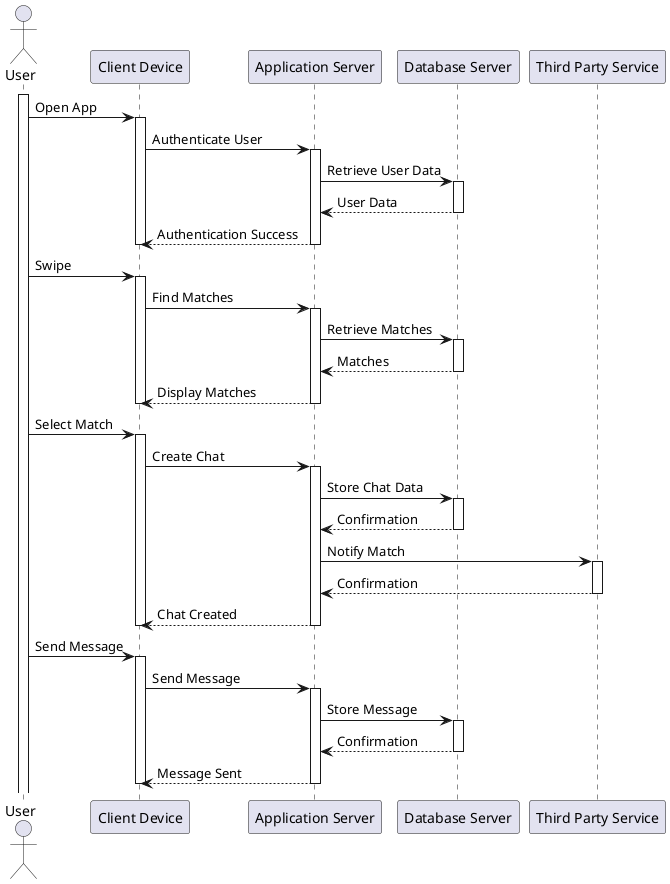 @startuml class_18

actor User
participant "Client Device" as Client
participant "Application Server" as Server
participant "Database Server" as Database
participant "Third Party Service" as ThirdParty

activate User
User -> Client: Open App
activate Client

Client -> Server: Authenticate User
activate Server
Server -> Database: Retrieve User Data
activate Database
Database --> Server: User Data
deactivate Database
Server --> Client: Authentication Success
deactivate Server
deactivate Client

User -> Client: Swipe
activate Client
Client -> Server: Find Matches
activate Server
Server -> Database: Retrieve Matches
activate Database
Database --> Server: Matches
deactivate Database
Server --> Client: Display Matches
deactivate Server
deactivate Client

User -> Client: Select Match
activate Client
Client -> Server: Create Chat
activate Server
Server -> Database: Store Chat Data
activate Database
Database --> Server: Confirmation
deactivate Database
Server -> ThirdParty: Notify Match
activate ThirdParty
ThirdParty --> Server: Confirmation
deactivate ThirdParty
Server --> Client: Chat Created
deactivate Server
deactivate Client

User -> Client: Send Message
activate Client
Client -> Server: Send Message
activate Server
Server -> Database: Store Message
activate Database
Database --> Server: Confirmation
deactivate Database
Server --> Client: Message Sent
deactivate Server
deactivate Client

@enduml
